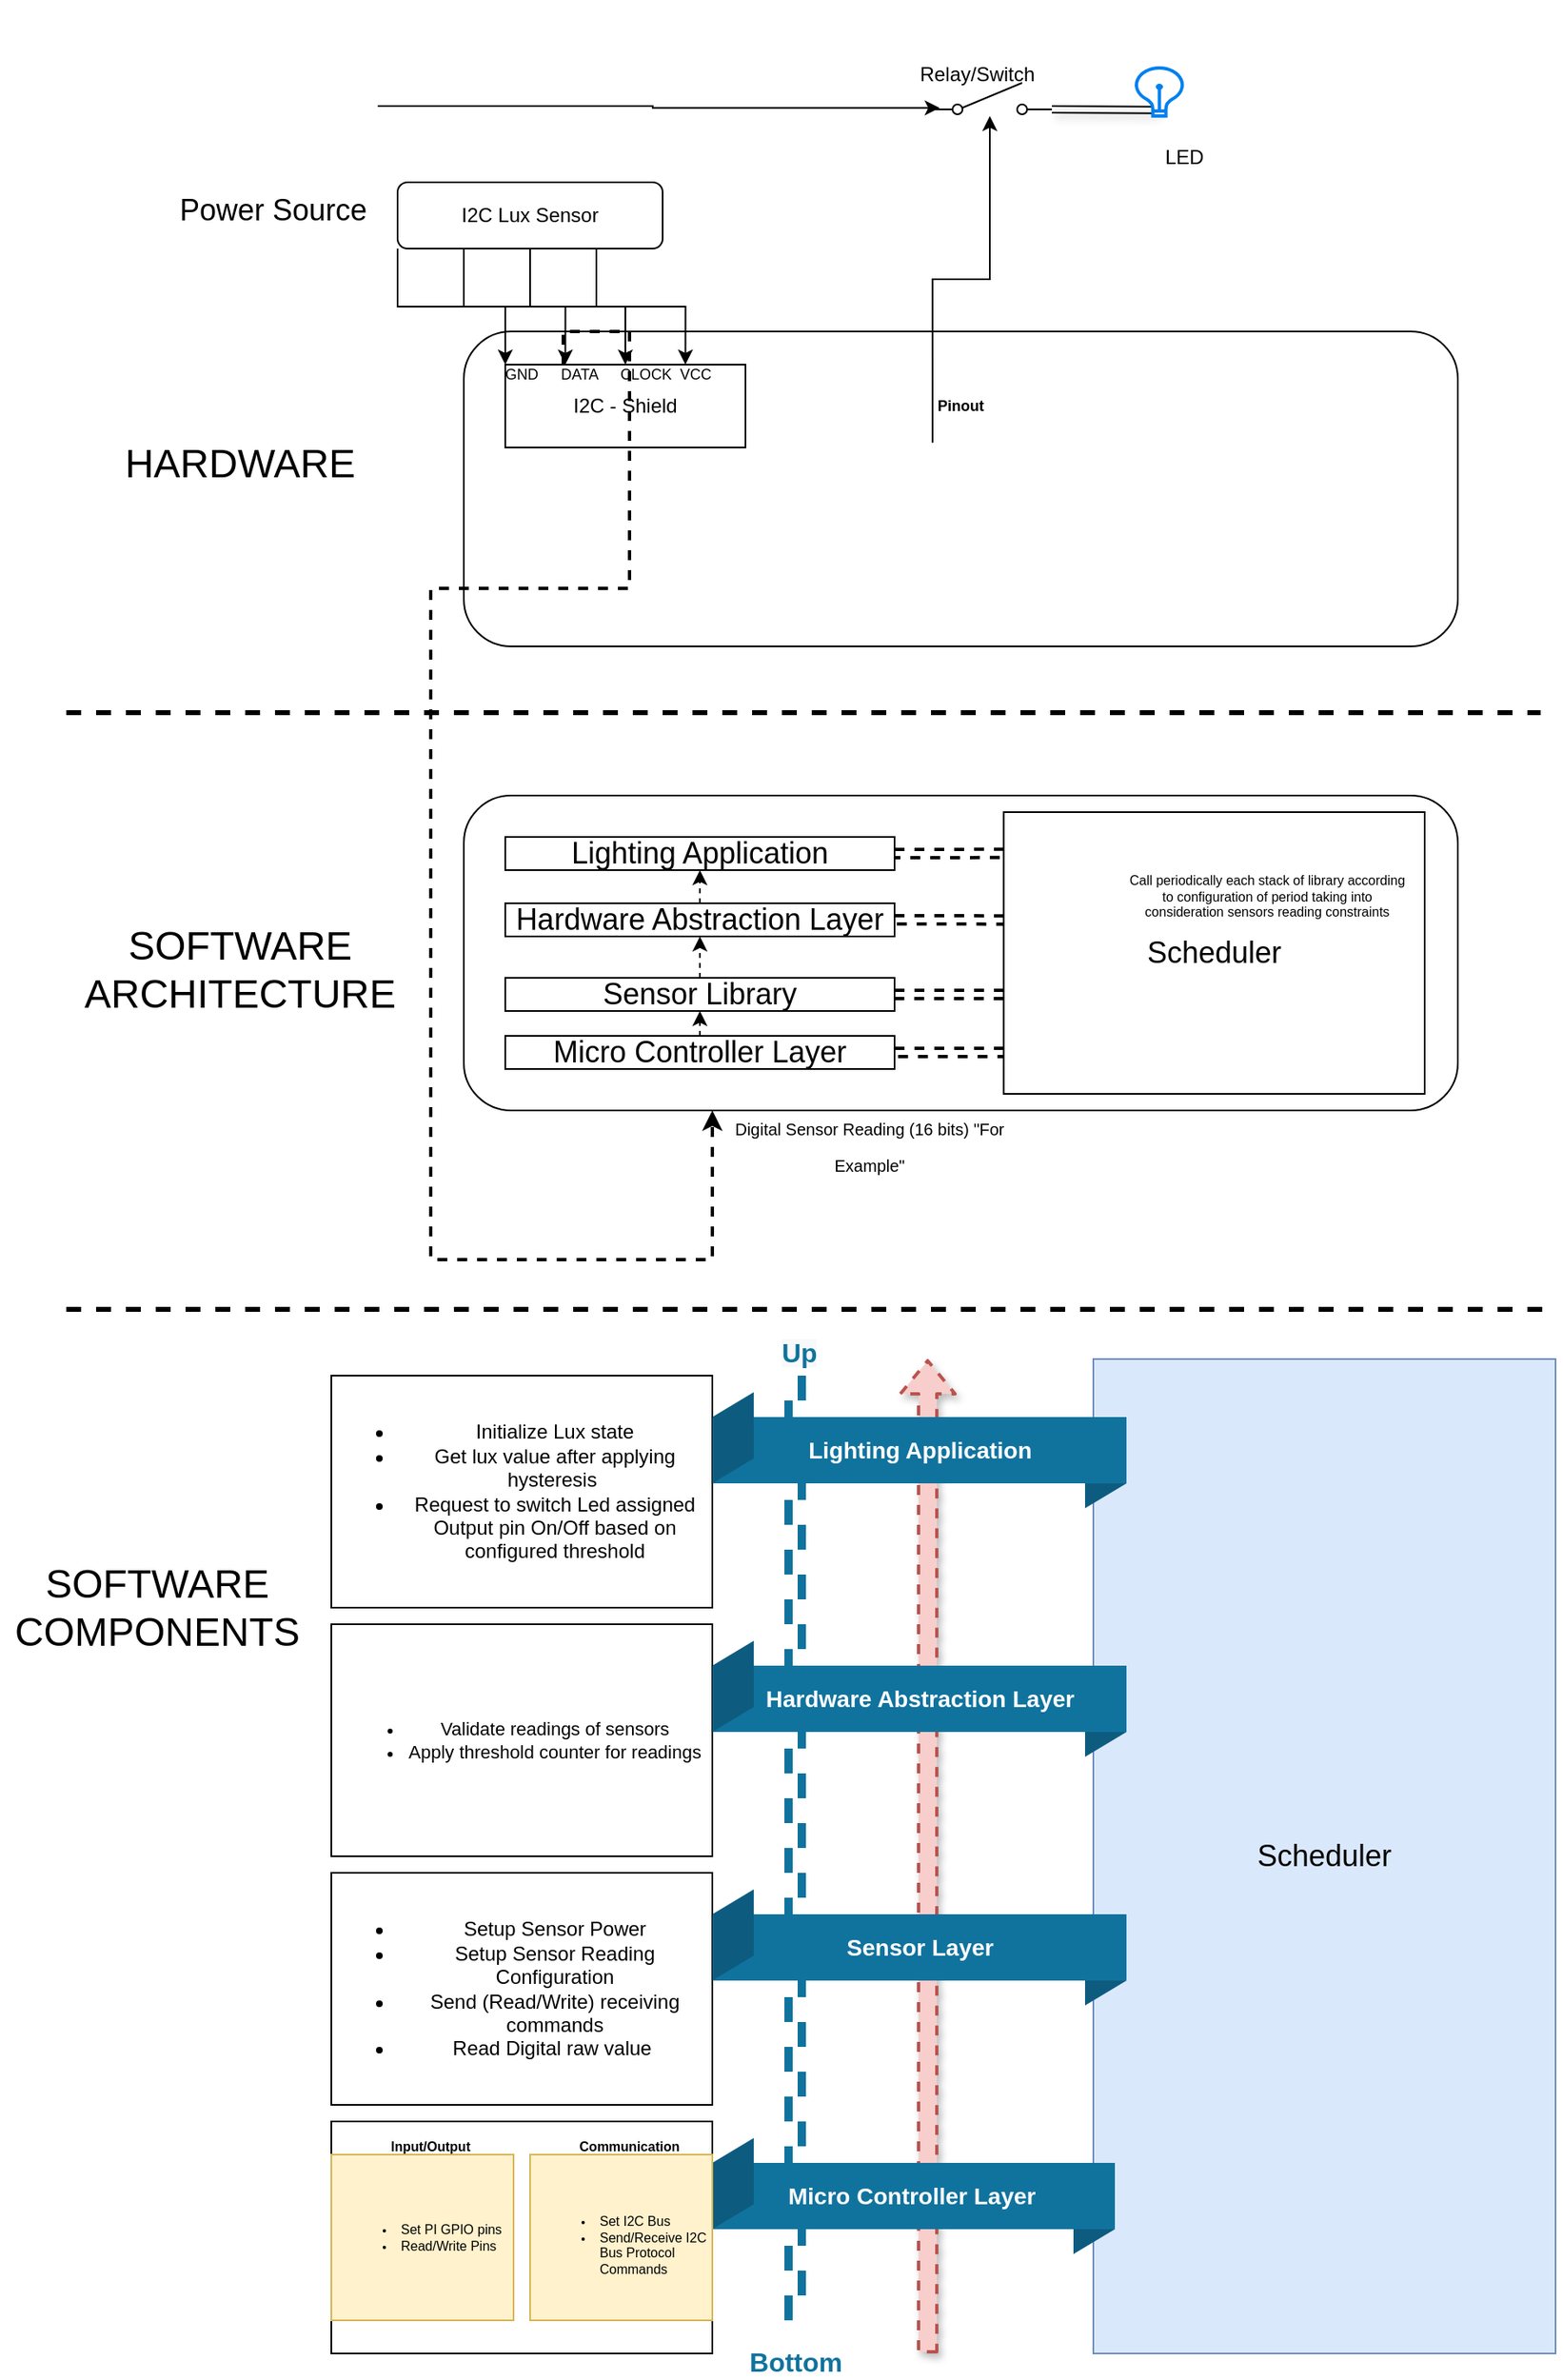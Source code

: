 <mxfile version="20.5.3" type="github">
  <diagram id="C5RBs43oDa-KdzZeNtuy" name="Page-1">
    <mxGraphModel dx="2605" dy="2152" grid="1" gridSize="10" guides="1" tooltips="1" connect="1" arrows="1" fold="1" page="1" pageScale="1" pageWidth="827" pageHeight="1169" math="0" shadow="0">
      <root>
        <mxCell id="WIyWlLk6GJQsqaUBKTNV-0" />
        <mxCell id="WIyWlLk6GJQsqaUBKTNV-1" parent="WIyWlLk6GJQsqaUBKTNV-0" />
        <mxCell id="YmTnPPPusnQht9802NCu-105" value="" style="shape=flexArrow;endArrow=classic;html=1;rounded=1;dashed=1;strokeWidth=2;fontSize=12;fillColor=#f8cecc;strokeColor=#b85450;shadow=1;" edge="1" parent="WIyWlLk6GJQsqaUBKTNV-1">
          <mxGeometry width="50" height="50" relative="1" as="geometry">
            <mxPoint x="440" y="1390" as="sourcePoint" />
            <mxPoint x="440" y="790" as="targetPoint" />
          </mxGeometry>
        </mxCell>
        <mxCell id="YmTnPPPusnQht9802NCu-104" value="Scheduler" style="rounded=0;whiteSpace=wrap;html=1;fontSize=18;fillColor=#dae8fc;strokeColor=#6c8ebf;" vertex="1" parent="WIyWlLk6GJQsqaUBKTNV-1">
          <mxGeometry x="540" y="790" width="279" height="600" as="geometry" />
        </mxCell>
        <mxCell id="WIyWlLk6GJQsqaUBKTNV-3" value="I2C Lux Sensor" style="rounded=1;whiteSpace=wrap;html=1;fontSize=12;glass=0;strokeWidth=1;shadow=0;" parent="WIyWlLk6GJQsqaUBKTNV-1" vertex="1">
          <mxGeometry x="120" y="80" width="160" height="40" as="geometry" />
        </mxCell>
        <mxCell id="YmTnPPPusnQht9802NCu-0" value="" style="rounded=1;whiteSpace=wrap;html=1;fontSize=12;glass=0;strokeWidth=1;shadow=0;" vertex="1" parent="WIyWlLk6GJQsqaUBKTNV-1">
          <mxGeometry x="160" y="170" width="600" height="190" as="geometry" />
        </mxCell>
        <mxCell id="YmTnPPPusnQht9802NCu-1" value="I2C - Shield" style="rounded=0;whiteSpace=wrap;html=1;" vertex="1" parent="WIyWlLk6GJQsqaUBKTNV-1">
          <mxGeometry x="185" y="190" width="145" height="50" as="geometry" />
        </mxCell>
        <mxCell id="YmTnPPPusnQht9802NCu-5" style="edgeStyle=orthogonalEdgeStyle;rounded=0;orthogonalLoop=1;jettySize=auto;html=1;exitX=0.5;exitY=1;exitDx=0;exitDy=0;" edge="1" parent="WIyWlLk6GJQsqaUBKTNV-1" source="WIyWlLk6GJQsqaUBKTNV-3" target="YmTnPPPusnQht9802NCu-1">
          <mxGeometry relative="1" as="geometry" />
        </mxCell>
        <mxCell id="YmTnPPPusnQht9802NCu-7" style="edgeStyle=orthogonalEdgeStyle;rounded=0;orthogonalLoop=1;jettySize=auto;html=1;exitX=0.75;exitY=1;exitDx=0;exitDy=0;entryX=0.75;entryY=0;entryDx=0;entryDy=0;" edge="1" parent="WIyWlLk6GJQsqaUBKTNV-1" source="WIyWlLk6GJQsqaUBKTNV-3" target="YmTnPPPusnQht9802NCu-1">
          <mxGeometry relative="1" as="geometry" />
        </mxCell>
        <mxCell id="YmTnPPPusnQht9802NCu-6" style="edgeStyle=orthogonalEdgeStyle;rounded=0;orthogonalLoop=1;jettySize=auto;html=1;exitX=0.25;exitY=1;exitDx=0;exitDy=0;entryX=0.25;entryY=0;entryDx=0;entryDy=0;" edge="1" parent="WIyWlLk6GJQsqaUBKTNV-1" source="WIyWlLk6GJQsqaUBKTNV-3" target="YmTnPPPusnQht9802NCu-1">
          <mxGeometry relative="1" as="geometry" />
        </mxCell>
        <mxCell id="YmTnPPPusnQht9802NCu-8" style="edgeStyle=orthogonalEdgeStyle;rounded=0;orthogonalLoop=1;jettySize=auto;html=1;exitX=0;exitY=1;exitDx=0;exitDy=0;entryX=0;entryY=0;entryDx=0;entryDy=0;" edge="1" parent="WIyWlLk6GJQsqaUBKTNV-1" source="WIyWlLk6GJQsqaUBKTNV-3" target="YmTnPPPusnQht9802NCu-1">
          <mxGeometry relative="1" as="geometry" />
        </mxCell>
        <mxCell id="YmTnPPPusnQht9802NCu-9" value="&lt;font style=&quot;font-size: 9px;&quot;&gt;GND&lt;/font&gt;" style="text;html=1;strokeColor=none;fillColor=none;align=center;verticalAlign=middle;whiteSpace=wrap;rounded=0;" vertex="1" parent="WIyWlLk6GJQsqaUBKTNV-1">
          <mxGeometry x="185" y="190" width="20" height="10" as="geometry" />
        </mxCell>
        <mxCell id="YmTnPPPusnQht9802NCu-27" style="edgeStyle=orthogonalEdgeStyle;rounded=0;orthogonalLoop=1;jettySize=auto;html=1;exitX=0;exitY=0;exitDx=0;exitDy=0;dashed=1;strokeWidth=2;fontSize=18;entryX=0.25;entryY=1;entryDx=0;entryDy=0;" edge="1" parent="WIyWlLk6GJQsqaUBKTNV-1" source="YmTnPPPusnQht9802NCu-10" target="YmTnPPPusnQht9802NCu-29">
          <mxGeometry relative="1" as="geometry">
            <Array as="points">
              <mxPoint x="220" y="170" />
              <mxPoint x="260" y="170" />
              <mxPoint x="260" y="325" />
              <mxPoint x="140" y="325" />
              <mxPoint x="140" y="730" />
              <mxPoint x="310" y="730" />
            </Array>
          </mxGeometry>
        </mxCell>
        <mxCell id="YmTnPPPusnQht9802NCu-10" value="&lt;font style=&quot;font-size: 9px;&quot;&gt;DATA&lt;/font&gt;" style="text;html=1;strokeColor=none;fillColor=none;align=center;verticalAlign=middle;whiteSpace=wrap;rounded=0;" vertex="1" parent="WIyWlLk6GJQsqaUBKTNV-1">
          <mxGeometry x="220" y="190" width="20" height="10" as="geometry" />
        </mxCell>
        <mxCell id="YmTnPPPusnQht9802NCu-11" value="&lt;font style=&quot;font-size: 9px;&quot;&gt;CLOCK&lt;/font&gt;" style="text;html=1;strokeColor=none;fillColor=none;align=center;verticalAlign=middle;whiteSpace=wrap;rounded=0;" vertex="1" parent="WIyWlLk6GJQsqaUBKTNV-1">
          <mxGeometry x="260" y="190" width="20" height="10" as="geometry" />
        </mxCell>
        <mxCell id="YmTnPPPusnQht9802NCu-12" value="&lt;font style=&quot;font-size: 9px;&quot;&gt;VCC&lt;/font&gt;" style="text;html=1;strokeColor=none;fillColor=none;align=center;verticalAlign=middle;whiteSpace=wrap;rounded=0;" vertex="1" parent="WIyWlLk6GJQsqaUBKTNV-1">
          <mxGeometry x="290" y="190" width="20" height="10" as="geometry" />
        </mxCell>
        <mxCell id="YmTnPPPusnQht9802NCu-17" style="edgeStyle=orthogonalEdgeStyle;rounded=0;orthogonalLoop=1;jettySize=auto;html=1;exitX=1;exitY=0.5;exitDx=0;exitDy=0;fontSize=9;" edge="1" parent="WIyWlLk6GJQsqaUBKTNV-1" source="YmTnPPPusnQht9802NCu-14" target="YmTnPPPusnQht9802NCu-18">
          <mxGeometry relative="1" as="geometry">
            <mxPoint x="508.73" y="87.463" as="targetPoint" />
          </mxGeometry>
        </mxCell>
        <mxCell id="YmTnPPPusnQht9802NCu-14" value="" style="shape=image;verticalLabelPosition=bottom;labelBackgroundColor=default;verticalAlign=top;aspect=fixed;imageAspect=0;image=https://nerdytechy.com/wp-content/uploads/2021/05/raspberry-pi-4-gpio-pinout.png;rotation=-90;clipPath=inset(3.67% 33.22% 25.67% 43.29%);" vertex="1" parent="WIyWlLk6GJQsqaUBKTNV-1">
          <mxGeometry x="400" y="20" width="85.849" height="520" as="geometry" />
        </mxCell>
        <mxCell id="YmTnPPPusnQht9802NCu-15" value="&lt;b&gt;Pinout&lt;/b&gt;" style="text;html=1;strokeColor=none;fillColor=none;align=center;verticalAlign=middle;whiteSpace=wrap;rounded=0;fontSize=9;" vertex="1" parent="WIyWlLk6GJQsqaUBKTNV-1">
          <mxGeometry x="430" y="200" width="60" height="30" as="geometry" />
        </mxCell>
        <mxCell id="YmTnPPPusnQht9802NCu-108" style="rounded=1;orthogonalLoop=1;jettySize=auto;html=1;exitX=1;exitY=0.8;exitDx=0;exitDy=0;entryX=0.454;entryY=0.876;entryDx=0;entryDy=0;entryPerimeter=0;shadow=1;strokeWidth=1;fontSize=12;shape=link;" edge="1" parent="WIyWlLk6GJQsqaUBKTNV-1" source="YmTnPPPusnQht9802NCu-18" target="YmTnPPPusnQht9802NCu-21">
          <mxGeometry relative="1" as="geometry" />
        </mxCell>
        <mxCell id="YmTnPPPusnQht9802NCu-18" value="" style="shape=mxgraph.electrical.electro-mechanical.singleSwitch;aspect=fixed;elSwitchState=off;fontSize=9;" vertex="1" parent="WIyWlLk6GJQsqaUBKTNV-1">
          <mxGeometry x="440" y="20" width="75" height="20" as="geometry" />
        </mxCell>
        <mxCell id="YmTnPPPusnQht9802NCu-20" style="edgeStyle=orthogonalEdgeStyle;rounded=0;orthogonalLoop=1;jettySize=auto;html=1;entryX=0.097;entryY=0.755;entryDx=0;entryDy=0;entryPerimeter=0;fontSize=9;" edge="1" parent="WIyWlLk6GJQsqaUBKTNV-1" source="YmTnPPPusnQht9802NCu-19" target="YmTnPPPusnQht9802NCu-18">
          <mxGeometry relative="1" as="geometry" />
        </mxCell>
        <mxCell id="YmTnPPPusnQht9802NCu-19" value="" style="shape=image;html=1;verticalAlign=top;verticalLabelPosition=bottom;labelBackgroundColor=#ffffff;imageAspect=0;aspect=fixed;image=https://cdn3.iconfinder.com/data/icons/energy-and-power-glyph-24-px/24/Automotive_battery_battery_charging_car_battery_truck_battery_vehicle_battery-128.png;fontSize=9;" vertex="1" parent="WIyWlLk6GJQsqaUBKTNV-1">
          <mxGeometry x="-20" y="-30" width="128" height="128" as="geometry" />
        </mxCell>
        <mxCell id="YmTnPPPusnQht9802NCu-21" value="" style="html=1;verticalLabelPosition=bottom;align=center;labelBackgroundColor=#ffffff;verticalAlign=top;strokeWidth=2;strokeColor=#0080F0;shadow=0;dashed=0;shape=mxgraph.ios7.icons.lightbulb;fontSize=9;" vertex="1" parent="WIyWlLk6GJQsqaUBKTNV-1">
          <mxGeometry x="564.85" y="11" width="30" height="29" as="geometry" />
        </mxCell>
        <mxCell id="YmTnPPPusnQht9802NCu-22" value="" style="endArrow=none;dashed=1;html=1;strokeWidth=3;rounded=0;fontSize=9;" edge="1" parent="WIyWlLk6GJQsqaUBKTNV-1">
          <mxGeometry width="50" height="50" relative="1" as="geometry">
            <mxPoint x="-80" y="400" as="sourcePoint" />
            <mxPoint x="810" y="400" as="targetPoint" />
          </mxGeometry>
        </mxCell>
        <mxCell id="YmTnPPPusnQht9802NCu-23" value="&lt;font style=&quot;font-size: 24px;&quot;&gt;HARDWARE&lt;/font&gt;" style="text;html=1;strokeColor=none;fillColor=none;align=center;verticalAlign=middle;whiteSpace=wrap;rounded=0;fontSize=9;" vertex="1" parent="WIyWlLk6GJQsqaUBKTNV-1">
          <mxGeometry x="-45" y="210" width="140" height="80" as="geometry" />
        </mxCell>
        <mxCell id="YmTnPPPusnQht9802NCu-24" value="&lt;font style=&quot;font-size: 24px;&quot;&gt;SOFTWARE ARCHITECTURE&lt;/font&gt;" style="text;html=1;strokeColor=none;fillColor=none;align=center;verticalAlign=middle;whiteSpace=wrap;rounded=0;fontSize=9;" vertex="1" parent="WIyWlLk6GJQsqaUBKTNV-1">
          <mxGeometry x="-70" y="515" width="190" height="80" as="geometry" />
        </mxCell>
        <mxCell id="YmTnPPPusnQht9802NCu-25" value="&lt;font style=&quot;font-size: 18px;&quot;&gt;Power Source&lt;/font&gt;" style="text;html=1;strokeColor=none;fillColor=none;align=center;verticalAlign=middle;whiteSpace=wrap;rounded=0;fontSize=24;" vertex="1" parent="WIyWlLk6GJQsqaUBKTNV-1">
          <mxGeometry x="-20" y="80" width="130" height="30" as="geometry" />
        </mxCell>
        <mxCell id="YmTnPPPusnQht9802NCu-26" value="&lt;font size=&quot;1&quot;&gt;Digital Sensor Reading (16 bits) &quot;For Example&quot;&lt;/font&gt;" style="text;html=1;strokeColor=none;fillColor=none;align=center;verticalAlign=middle;whiteSpace=wrap;rounded=0;fontSize=18;" vertex="1" parent="WIyWlLk6GJQsqaUBKTNV-1">
          <mxGeometry x="320" y="640" width="170" height="40" as="geometry" />
        </mxCell>
        <mxCell id="YmTnPPPusnQht9802NCu-29" value="" style="rounded=1;whiteSpace=wrap;html=1;fontSize=12;glass=0;strokeWidth=1;shadow=0;" vertex="1" parent="WIyWlLk6GJQsqaUBKTNV-1">
          <mxGeometry x="160" y="450" width="600" height="190" as="geometry" />
        </mxCell>
        <mxCell id="YmTnPPPusnQht9802NCu-45" style="edgeStyle=orthogonalEdgeStyle;rounded=0;orthogonalLoop=1;jettySize=auto;html=1;exitX=0.5;exitY=0;exitDx=0;exitDy=0;entryX=0.5;entryY=1;entryDx=0;entryDy=0;dashed=1;strokeWidth=1;fontSize=18;" edge="1" parent="WIyWlLk6GJQsqaUBKTNV-1" source="YmTnPPPusnQht9802NCu-30" target="YmTnPPPusnQht9802NCu-31">
          <mxGeometry relative="1" as="geometry" />
        </mxCell>
        <mxCell id="YmTnPPPusnQht9802NCu-54" style="edgeStyle=orthogonalEdgeStyle;shape=link;rounded=0;orthogonalLoop=1;jettySize=auto;html=1;exitX=1;exitY=0.5;exitDx=0;exitDy=0;entryX=0.009;entryY=0.853;entryDx=0;entryDy=0;entryPerimeter=0;dashed=1;strokeWidth=2;fontSize=18;" edge="1" parent="WIyWlLk6GJQsqaUBKTNV-1" source="YmTnPPPusnQht9802NCu-30" target="YmTnPPPusnQht9802NCu-34">
          <mxGeometry relative="1" as="geometry" />
        </mxCell>
        <mxCell id="YmTnPPPusnQht9802NCu-30" value="Micro Controller Layer" style="rounded=0;whiteSpace=wrap;html=1;fontSize=18;" vertex="1" parent="WIyWlLk6GJQsqaUBKTNV-1">
          <mxGeometry x="185" y="595" width="235" height="20" as="geometry" />
        </mxCell>
        <mxCell id="YmTnPPPusnQht9802NCu-46" style="edgeStyle=orthogonalEdgeStyle;rounded=0;orthogonalLoop=1;jettySize=auto;html=1;exitX=0.5;exitY=0;exitDx=0;exitDy=0;entryX=0.5;entryY=1;entryDx=0;entryDy=0;dashed=1;strokeWidth=1;fontSize=18;" edge="1" parent="WIyWlLk6GJQsqaUBKTNV-1" source="YmTnPPPusnQht9802NCu-31" target="YmTnPPPusnQht9802NCu-32">
          <mxGeometry relative="1" as="geometry" />
        </mxCell>
        <mxCell id="YmTnPPPusnQht9802NCu-53" style="edgeStyle=orthogonalEdgeStyle;shape=link;rounded=0;orthogonalLoop=1;jettySize=auto;html=1;exitX=1;exitY=0.5;exitDx=0;exitDy=0;entryX=0;entryY=0.647;entryDx=0;entryDy=0;entryPerimeter=0;dashed=1;strokeWidth=2;fontSize=18;" edge="1" parent="WIyWlLk6GJQsqaUBKTNV-1" source="YmTnPPPusnQht9802NCu-31" target="YmTnPPPusnQht9802NCu-34">
          <mxGeometry relative="1" as="geometry" />
        </mxCell>
        <mxCell id="YmTnPPPusnQht9802NCu-31" value="Sensor Library" style="rounded=0;whiteSpace=wrap;html=1;fontSize=18;" vertex="1" parent="WIyWlLk6GJQsqaUBKTNV-1">
          <mxGeometry x="185" y="560" width="235" height="20" as="geometry" />
        </mxCell>
        <mxCell id="YmTnPPPusnQht9802NCu-47" style="edgeStyle=orthogonalEdgeStyle;rounded=0;orthogonalLoop=1;jettySize=auto;html=1;exitX=0.5;exitY=0;exitDx=0;exitDy=0;entryX=0.5;entryY=1;entryDx=0;entryDy=0;dashed=1;strokeWidth=1;fontSize=18;" edge="1" parent="WIyWlLk6GJQsqaUBKTNV-1" source="YmTnPPPusnQht9802NCu-32" target="YmTnPPPusnQht9802NCu-33">
          <mxGeometry relative="1" as="geometry" />
        </mxCell>
        <mxCell id="YmTnPPPusnQht9802NCu-52" style="edgeStyle=orthogonalEdgeStyle;shape=link;rounded=0;orthogonalLoop=1;jettySize=auto;html=1;exitX=1;exitY=0.5;exitDx=0;exitDy=0;entryX=0.006;entryY=0.383;entryDx=0;entryDy=0;entryPerimeter=0;dashed=1;strokeWidth=2;fontSize=18;" edge="1" parent="WIyWlLk6GJQsqaUBKTNV-1" source="YmTnPPPusnQht9802NCu-32" target="YmTnPPPusnQht9802NCu-34">
          <mxGeometry relative="1" as="geometry" />
        </mxCell>
        <mxCell id="YmTnPPPusnQht9802NCu-32" value="Hardware Abstraction Layer" style="rounded=0;whiteSpace=wrap;html=1;fontSize=18;" vertex="1" parent="WIyWlLk6GJQsqaUBKTNV-1">
          <mxGeometry x="185" y="515" width="235" height="20" as="geometry" />
        </mxCell>
        <mxCell id="YmTnPPPusnQht9802NCu-51" style="edgeStyle=orthogonalEdgeStyle;rounded=0;orthogonalLoop=1;jettySize=auto;html=1;exitX=1;exitY=0.5;exitDx=0;exitDy=0;entryX=0.038;entryY=0.146;entryDx=0;entryDy=0;entryPerimeter=0;dashed=1;strokeWidth=2;fontSize=18;shape=link;" edge="1" parent="WIyWlLk6GJQsqaUBKTNV-1" source="YmTnPPPusnQht9802NCu-33" target="YmTnPPPusnQht9802NCu-34">
          <mxGeometry relative="1" as="geometry" />
        </mxCell>
        <mxCell id="YmTnPPPusnQht9802NCu-33" value="Lighting Application" style="rounded=0;whiteSpace=wrap;html=1;fontSize=18;" vertex="1" parent="WIyWlLk6GJQsqaUBKTNV-1">
          <mxGeometry x="185" y="475" width="235" height="20" as="geometry" />
        </mxCell>
        <mxCell id="YmTnPPPusnQht9802NCu-34" value="Scheduler" style="rounded=0;whiteSpace=wrap;html=1;fontSize=18;" vertex="1" parent="WIyWlLk6GJQsqaUBKTNV-1">
          <mxGeometry x="485.85" y="460" width="254.15" height="170" as="geometry" />
        </mxCell>
        <mxCell id="YmTnPPPusnQht9802NCu-55" value="" style="shape=image;html=1;verticalAlign=top;verticalLabelPosition=bottom;labelBackgroundColor=#ffffff;imageAspect=0;aspect=fixed;image=https://cdn4.iconfinder.com/data/icons/evil-icons-user-interface/64/download-128.png;fontSize=18;" vertex="1" parent="WIyWlLk6GJQsqaUBKTNV-1">
          <mxGeometry x="516.85" y="460" width="48" height="48" as="geometry" />
        </mxCell>
        <mxCell id="YmTnPPPusnQht9802NCu-56" value="&lt;font style=&quot;font-size: 8px;&quot;&gt;Call periodically each stack of library according to configuration of period taking into consideration sensors reading constraints&lt;/font&gt;" style="text;html=1;strokeColor=none;fillColor=none;align=center;verticalAlign=middle;whiteSpace=wrap;rounded=0;fontSize=8;" vertex="1" parent="WIyWlLk6GJQsqaUBKTNV-1">
          <mxGeometry x="560" y="481" width="170" height="59" as="geometry" />
        </mxCell>
        <mxCell id="YmTnPPPusnQht9802NCu-58" value="&lt;ul style=&quot;font-size: 12px;&quot;&gt;&lt;li&gt;Initialize Lux state&lt;/li&gt;&lt;li&gt;Get lux value after applying hysteresis&amp;nbsp;&lt;/li&gt;&lt;li&gt;Request to switch Led assigned Output pin On/Off based on configured threshold&lt;/li&gt;&lt;/ul&gt;" style="rounded=0;whiteSpace=wrap;html=1;fontSize=18;" vertex="1" parent="WIyWlLk6GJQsqaUBKTNV-1">
          <mxGeometry x="80" y="800" width="230" height="140" as="geometry" />
        </mxCell>
        <mxCell id="YmTnPPPusnQht9802NCu-59" value="&lt;ul style=&quot;font-size: 11px;&quot;&gt;&lt;li&gt;Validate readings of sensors&lt;/li&gt;&lt;li&gt;Apply threshold counter for readings&lt;/li&gt;&lt;/ul&gt;" style="rounded=0;whiteSpace=wrap;html=1;fontSize=18;" vertex="1" parent="WIyWlLk6GJQsqaUBKTNV-1">
          <mxGeometry x="80.0" y="950" width="230" height="140" as="geometry" />
        </mxCell>
        <mxCell id="YmTnPPPusnQht9802NCu-60" value="&lt;ul style=&quot;font-size: 12px;&quot;&gt;&lt;li&gt;Setup Sensor Power&lt;/li&gt;&lt;li&gt;Setup Sensor Reading Configuration&lt;/li&gt;&lt;li&gt;Send (Read/Write) receiving commands&lt;/li&gt;&lt;li&gt;Read Digital raw value&amp;nbsp;&lt;/li&gt;&lt;/ul&gt;" style="rounded=0;whiteSpace=wrap;html=1;fontSize=18;" vertex="1" parent="WIyWlLk6GJQsqaUBKTNV-1">
          <mxGeometry x="80.0" y="1100" width="230" height="140" as="geometry" />
        </mxCell>
        <mxCell id="YmTnPPPusnQht9802NCu-61" value="" style="endArrow=none;dashed=1;html=1;strokeWidth=3;rounded=0;fontSize=9;" edge="1" parent="WIyWlLk6GJQsqaUBKTNV-1">
          <mxGeometry width="50" height="50" relative="1" as="geometry">
            <mxPoint x="-80" y="760" as="sourcePoint" />
            <mxPoint x="820" y="760" as="targetPoint" />
          </mxGeometry>
        </mxCell>
        <mxCell id="YmTnPPPusnQht9802NCu-62" value="&lt;font style=&quot;font-size: 24px;&quot;&gt;SOFTWARE COMPONENTS&lt;/font&gt;" style="text;html=1;strokeColor=none;fillColor=none;align=center;verticalAlign=middle;whiteSpace=wrap;rounded=0;fontSize=9;" vertex="1" parent="WIyWlLk6GJQsqaUBKTNV-1">
          <mxGeometry x="-120" y="900" width="190" height="80" as="geometry" />
        </mxCell>
        <mxCell id="YmTnPPPusnQht9802NCu-63" value="&lt;p style=&quot;line-height: 100%;&quot;&gt;&lt;/p&gt;&lt;div&gt;&lt;span style=&quot;font-size: 12px;&quot;&gt;&lt;br&gt;&lt;/span&gt;&lt;/div&gt;&lt;p&gt;&lt;/p&gt;" style="rounded=0;whiteSpace=wrap;html=1;fontSize=18;align=left;" vertex="1" parent="WIyWlLk6GJQsqaUBKTNV-1">
          <mxGeometry x="80.0" y="1250" width="230" height="140" as="geometry" />
        </mxCell>
        <mxCell id="YmTnPPPusnQht9802NCu-93" value="Bottom" style="endArrow=oval;html=1;fontSize=16;fontColor=#10739E;endFill=0;endSize=24;strokeWidth=5;labelBackgroundColor=none;verticalAlign=top;fontStyle=1;strokeColor=#10739E;rounded=0;dashed=1;shape=link;" edge="1" parent="WIyWlLk6GJQsqaUBKTNV-1">
          <mxGeometry x="-1" y="-9" relative="1" as="geometry">
            <mxPoint x="360" y="1370" as="sourcePoint" />
            <mxPoint x="360" y="800" as="targetPoint" />
            <mxPoint x="-9" y="9" as="offset" />
          </mxGeometry>
        </mxCell>
        <mxCell id="YmTnPPPusnQht9802NCu-94" value="&lt;span style=&quot;color: rgb(16, 115, 158); font-family: Helvetica; font-size: 16px; font-style: normal; font-variant-ligatures: normal; font-variant-caps: normal; font-weight: 700; letter-spacing: normal; orphans: 2; text-align: center; text-indent: 0px; text-transform: none; widows: 2; word-spacing: 0px; -webkit-text-stroke-width: 0px; background-color: rgb(248, 249, 250); text-decoration-thickness: initial; text-decoration-style: initial; text-decoration-color: initial; float: none; display: inline !important;&quot;&gt;Up&lt;/span&gt;" style="text;whiteSpace=wrap;html=1;fontSize=8;" vertex="1" parent="WIyWlLk6GJQsqaUBKTNV-1">
          <mxGeometry x="350" y="770" width="90" height="40" as="geometry" />
        </mxCell>
        <mxCell id="YmTnPPPusnQht9802NCu-95" value="Micro Controller Layer&amp;nbsp;" style="html=1;shape=mxgraph.infographic.ribbonDoubleFolded;dx=25;dy=15;fillColor=#10739E;strokeColor=none;align=center;verticalAlign=middle;fontColor=#ffffff;fontSize=14;fontStyle=1;" vertex="1" parent="WIyWlLk6GJQsqaUBKTNV-1">
          <mxGeometry x="310" y="1260" width="243" height="70" as="geometry" />
        </mxCell>
        <mxCell id="YmTnPPPusnQht9802NCu-96" value="Sensor Layer" style="html=1;shape=mxgraph.infographic.ribbonDoubleFolded;dx=25;dy=15;fillColor=#10739E;strokeColor=none;align=center;verticalAlign=middle;fontColor=#ffffff;fontSize=14;fontStyle=1;" vertex="1" parent="WIyWlLk6GJQsqaUBKTNV-1">
          <mxGeometry x="310" y="1110" width="250" height="70" as="geometry" />
        </mxCell>
        <mxCell id="YmTnPPPusnQht9802NCu-97" value="Hardware Abstraction Layer" style="html=1;shape=mxgraph.infographic.ribbonDoubleFolded;dx=25;dy=15;fillColor=#10739E;strokeColor=none;align=center;verticalAlign=middle;fontColor=#ffffff;fontSize=14;fontStyle=1;" vertex="1" parent="WIyWlLk6GJQsqaUBKTNV-1">
          <mxGeometry x="310" y="960" width="250" height="70" as="geometry" />
        </mxCell>
        <mxCell id="YmTnPPPusnQht9802NCu-98" value="Lighting Application" style="html=1;shape=mxgraph.infographic.ribbonDoubleFolded;dx=25;dy=15;fillColor=#10739E;strokeColor=none;align=center;verticalAlign=middle;fontColor=#ffffff;fontSize=14;fontStyle=1;" vertex="1" parent="WIyWlLk6GJQsqaUBKTNV-1">
          <mxGeometry x="310" y="810" width="250" height="70" as="geometry" />
        </mxCell>
        <mxCell id="YmTnPPPusnQht9802NCu-99" value="&lt;ul style=&quot;font-size: 8px;&quot;&gt;&lt;li style=&quot;font-size: 8px;&quot;&gt;&lt;font style=&quot;font-size: 8px;&quot;&gt;Set PI GPIO pins&lt;/font&gt;&lt;/li&gt;&lt;li style=&quot;font-size: 8px;&quot;&gt;&lt;font style=&quot;font-size: 8px;&quot;&gt;Read/Write Pins&lt;/font&gt;&lt;/li&gt;&lt;/ul&gt;" style="rounded=0;whiteSpace=wrap;html=1;fontSize=8;align=left;fillColor=#fff2cc;strokeColor=#d6b656;" vertex="1" parent="WIyWlLk6GJQsqaUBKTNV-1">
          <mxGeometry x="80" y="1270" width="110" height="100" as="geometry" />
        </mxCell>
        <mxCell id="YmTnPPPusnQht9802NCu-100" value="&lt;div&gt;&lt;div&gt;&lt;br&gt;&lt;/div&gt;&lt;ul&gt;&lt;li&gt;Set I2C Bus&lt;/li&gt;&lt;li&gt;Send/Receive I2C Bus Protocol Commands&lt;/li&gt;&lt;/ul&gt;&lt;/div&gt;" style="rounded=0;whiteSpace=wrap;html=1;fontSize=8;align=left;fillColor=#fff2cc;strokeColor=#d6b656;" vertex="1" parent="WIyWlLk6GJQsqaUBKTNV-1">
          <mxGeometry x="200" y="1270" width="110" height="100" as="geometry" />
        </mxCell>
        <mxCell id="YmTnPPPusnQht9802NCu-102" value="&lt;b&gt;Input/Output&lt;/b&gt;" style="text;html=1;strokeColor=none;fillColor=none;align=center;verticalAlign=middle;whiteSpace=wrap;rounded=0;fontSize=8;" vertex="1" parent="WIyWlLk6GJQsqaUBKTNV-1">
          <mxGeometry x="110" y="1260" width="60" height="10" as="geometry" />
        </mxCell>
        <mxCell id="YmTnPPPusnQht9802NCu-103" value="&lt;b&gt;Communication&lt;/b&gt;" style="text;html=1;strokeColor=none;fillColor=none;align=center;verticalAlign=middle;whiteSpace=wrap;rounded=0;fontSize=8;" vertex="1" parent="WIyWlLk6GJQsqaUBKTNV-1">
          <mxGeometry x="230" y="1260" width="60" height="10" as="geometry" />
        </mxCell>
        <mxCell id="YmTnPPPusnQht9802NCu-107" value="Relay/Switch" style="text;html=1;strokeColor=none;fillColor=none;align=center;verticalAlign=middle;whiteSpace=wrap;rounded=0;fontSize=12;" vertex="1" parent="WIyWlLk6GJQsqaUBKTNV-1">
          <mxGeometry x="440" width="60" height="30" as="geometry" />
        </mxCell>
        <mxCell id="YmTnPPPusnQht9802NCu-109" value="LED" style="text;html=1;strokeColor=none;fillColor=none;align=center;verticalAlign=middle;whiteSpace=wrap;rounded=0;fontSize=12;" vertex="1" parent="WIyWlLk6GJQsqaUBKTNV-1">
          <mxGeometry x="565" y="50" width="60" height="30" as="geometry" />
        </mxCell>
      </root>
    </mxGraphModel>
  </diagram>
</mxfile>
